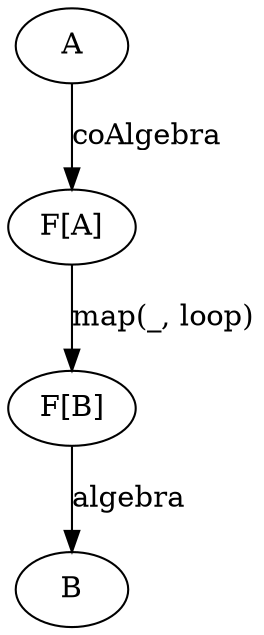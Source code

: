 digraph {
    anaFA[label="F[A]" class="disabled"]
    cataFA[label="F[B]" class="disabled"]

    anaA[label=A class="disabled"]
    cataA[label=B class="disabled"]


    anaA  -> anaFA[label=coAlgebra class="disabled"]
    anaFA -> cataFA[label="map(_, loop)" class="disabled"]
    cataFA -> cataA[label=algebra]
}
